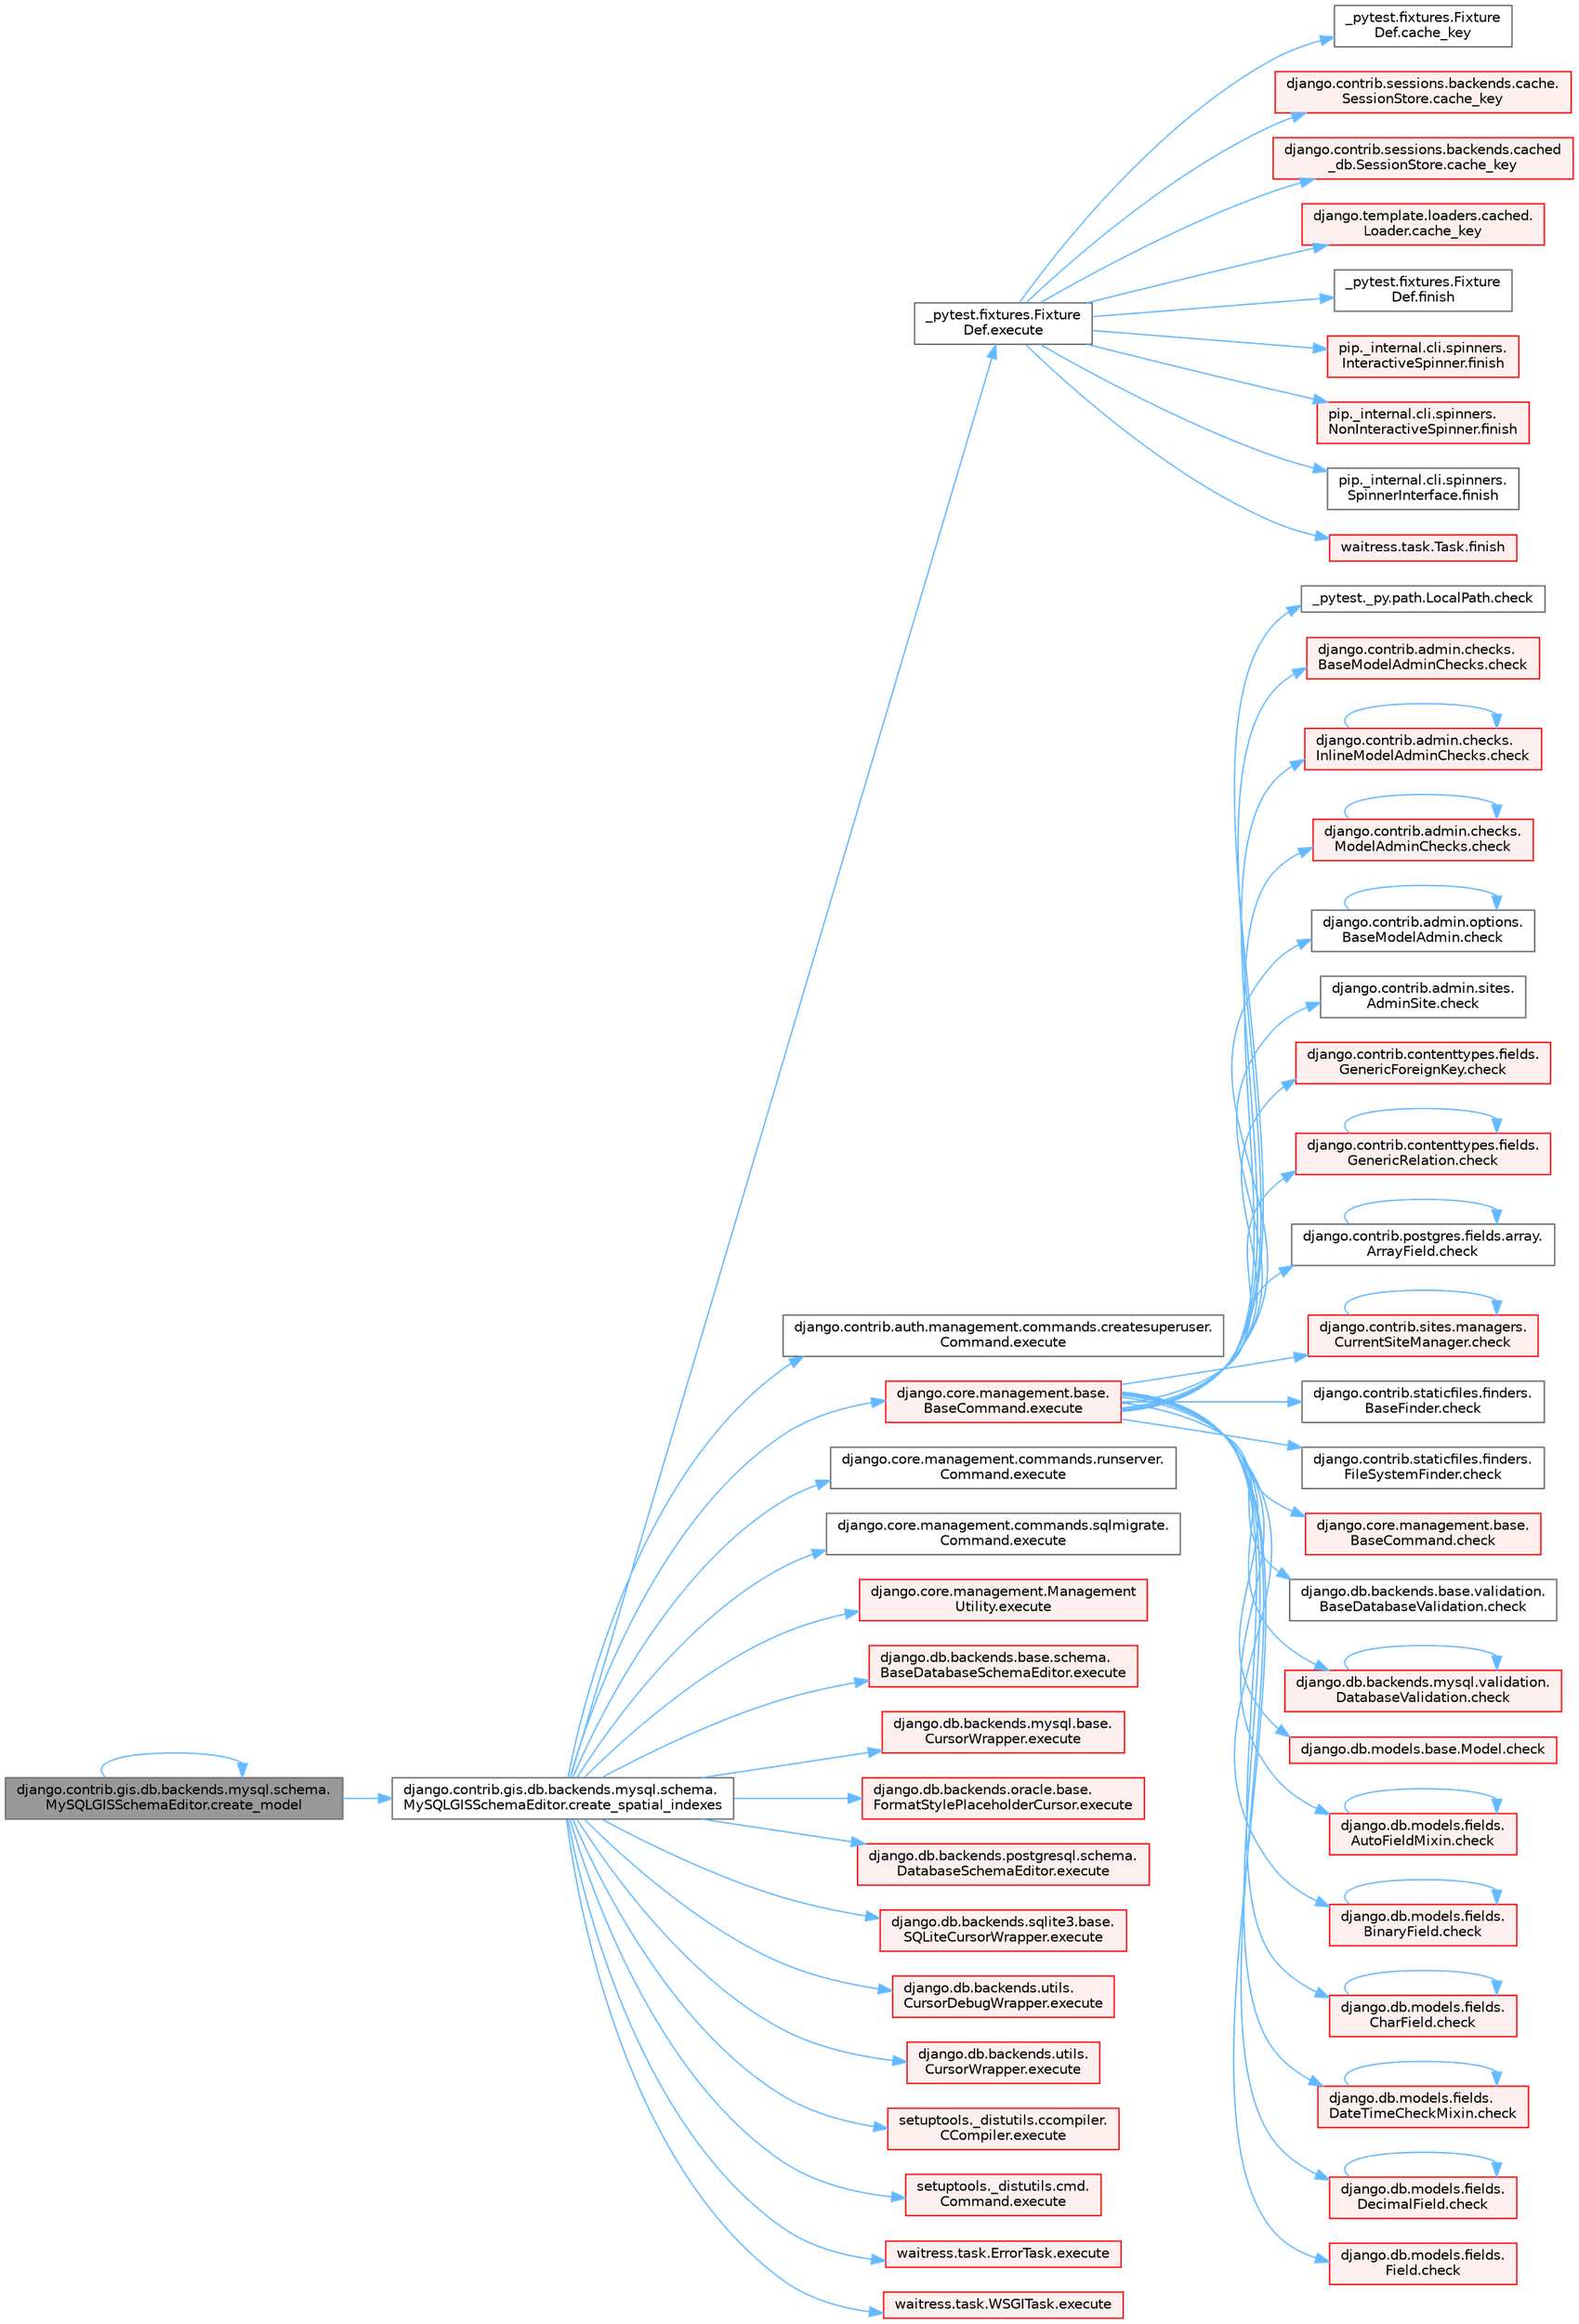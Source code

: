 digraph "django.contrib.gis.db.backends.mysql.schema.MySQLGISSchemaEditor.create_model"
{
 // LATEX_PDF_SIZE
  bgcolor="transparent";
  edge [fontname=Helvetica,fontsize=10,labelfontname=Helvetica,labelfontsize=10];
  node [fontname=Helvetica,fontsize=10,shape=box,height=0.2,width=0.4];
  rankdir="LR";
  Node1 [id="Node000001",label="django.contrib.gis.db.backends.mysql.schema.\lMySQLGISSchemaEditor.create_model",height=0.2,width=0.4,color="gray40", fillcolor="grey60", style="filled", fontcolor="black",tooltip=" "];
  Node1 -> Node1 [id="edge1_Node000001_Node000001",color="steelblue1",style="solid",tooltip=" "];
  Node1 -> Node2 [id="edge2_Node000001_Node000002",color="steelblue1",style="solid",tooltip=" "];
  Node2 [id="Node000002",label="django.contrib.gis.db.backends.mysql.schema.\lMySQLGISSchemaEditor.create_spatial_indexes",height=0.2,width=0.4,color="grey40", fillcolor="white", style="filled",URL="$classdjango_1_1contrib_1_1gis_1_1db_1_1backends_1_1mysql_1_1schema_1_1_my_s_q_l_g_i_s_schema_editor.html#ab01e4e9753b9691b274cfe31c800fb87",tooltip=" "];
  Node2 -> Node3 [id="edge3_Node000002_Node000003",color="steelblue1",style="solid",tooltip=" "];
  Node3 [id="Node000003",label="_pytest.fixtures.Fixture\lDef.execute",height=0.2,width=0.4,color="grey40", fillcolor="white", style="filled",URL="$class__pytest_1_1fixtures_1_1_fixture_def.html#ac27e0caaadd6404ffc2715216b643993",tooltip=" "];
  Node3 -> Node4 [id="edge4_Node000003_Node000004",color="steelblue1",style="solid",tooltip=" "];
  Node4 [id="Node000004",label="_pytest.fixtures.Fixture\lDef.cache_key",height=0.2,width=0.4,color="grey40", fillcolor="white", style="filled",URL="$class__pytest_1_1fixtures_1_1_fixture_def.html#ad3f8a8a2b9cfb9282c8c3ddff700ccdd",tooltip=" "];
  Node3 -> Node5 [id="edge5_Node000003_Node000005",color="steelblue1",style="solid",tooltip=" "];
  Node5 [id="Node000005",label="django.contrib.sessions.backends.cache.\lSessionStore.cache_key",height=0.2,width=0.4,color="red", fillcolor="#FFF0F0", style="filled",URL="$classdjango_1_1contrib_1_1sessions_1_1backends_1_1cache_1_1_session_store.html#aaad1a2e0950477787b815baa4327f739",tooltip=" "];
  Node3 -> Node2884 [id="edge6_Node000003_Node002884",color="steelblue1",style="solid",tooltip=" "];
  Node2884 [id="Node002884",label="django.contrib.sessions.backends.cached\l_db.SessionStore.cache_key",height=0.2,width=0.4,color="red", fillcolor="#FFF0F0", style="filled",URL="$classdjango_1_1contrib_1_1sessions_1_1backends_1_1cached__db_1_1_session_store.html#a9fc2ec7b2fb96dbebea8592f2618eda0",tooltip=" "];
  Node3 -> Node2885 [id="edge7_Node000003_Node002885",color="steelblue1",style="solid",tooltip=" "];
  Node2885 [id="Node002885",label="django.template.loaders.cached.\lLoader.cache_key",height=0.2,width=0.4,color="red", fillcolor="#FFF0F0", style="filled",URL="$classdjango_1_1template_1_1loaders_1_1cached_1_1_loader.html#a85358b9120d3b332aad464ab17e92e0f",tooltip=" "];
  Node3 -> Node4520 [id="edge8_Node000003_Node004520",color="steelblue1",style="solid",tooltip=" "];
  Node4520 [id="Node004520",label="_pytest.fixtures.Fixture\lDef.finish",height=0.2,width=0.4,color="grey40", fillcolor="white", style="filled",URL="$class__pytest_1_1fixtures_1_1_fixture_def.html#adc58c655bc10cbc7203fd272fa72742a",tooltip=" "];
  Node3 -> Node4521 [id="edge9_Node000003_Node004521",color="steelblue1",style="solid",tooltip=" "];
  Node4521 [id="Node004521",label="pip._internal.cli.spinners.\lInteractiveSpinner.finish",height=0.2,width=0.4,color="red", fillcolor="#FFF0F0", style="filled",URL="$classpip_1_1__internal_1_1cli_1_1spinners_1_1_interactive_spinner.html#aa8e59d36acbf1a072233ae62dbea45d6",tooltip=" "];
  Node3 -> Node4522 [id="edge10_Node000003_Node004522",color="steelblue1",style="solid",tooltip=" "];
  Node4522 [id="Node004522",label="pip._internal.cli.spinners.\lNonInteractiveSpinner.finish",height=0.2,width=0.4,color="red", fillcolor="#FFF0F0", style="filled",URL="$classpip_1_1__internal_1_1cli_1_1spinners_1_1_non_interactive_spinner.html#ab9e9471a0386ea2534995b8542690626",tooltip=" "];
  Node3 -> Node4525 [id="edge11_Node000003_Node004525",color="steelblue1",style="solid",tooltip=" "];
  Node4525 [id="Node004525",label="pip._internal.cli.spinners.\lSpinnerInterface.finish",height=0.2,width=0.4,color="grey40", fillcolor="white", style="filled",URL="$classpip_1_1__internal_1_1cli_1_1spinners_1_1_spinner_interface.html#aa68c13d395603a63a6d129ff04f8e843",tooltip=" "];
  Node3 -> Node4526 [id="edge12_Node000003_Node004526",color="steelblue1",style="solid",tooltip=" "];
  Node4526 [id="Node004526",label="waitress.task.Task.finish",height=0.2,width=0.4,color="red", fillcolor="#FFF0F0", style="filled",URL="$classwaitress_1_1task_1_1_task.html#a1e94739ac27e14a159d0e17c6d3e54b2",tooltip=" "];
  Node2 -> Node3950 [id="edge13_Node000002_Node003950",color="steelblue1",style="solid",tooltip=" "];
  Node3950 [id="Node003950",label="django.contrib.auth.management.commands.createsuperuser.\lCommand.execute",height=0.2,width=0.4,color="grey40", fillcolor="white", style="filled",URL="$classdjango_1_1contrib_1_1auth_1_1management_1_1commands_1_1createsuperuser_1_1_command.html#a4dc8ad9953fcae01a4c61c32fe4c6540",tooltip=" "];
  Node2 -> Node3951 [id="edge14_Node000002_Node003951",color="steelblue1",style="solid",tooltip=" "];
  Node3951 [id="Node003951",label="django.core.management.base.\lBaseCommand.execute",height=0.2,width=0.4,color="red", fillcolor="#FFF0F0", style="filled",URL="$classdjango_1_1core_1_1management_1_1base_1_1_base_command.html#a5621c1fb51be6a2deff6777d90c25ee0",tooltip=" "];
  Node3951 -> Node11 [id="edge15_Node003951_Node000011",color="steelblue1",style="solid",tooltip=" "];
  Node11 [id="Node000011",label="_pytest._py.path.LocalPath.check",height=0.2,width=0.4,color="grey40", fillcolor="white", style="filled",URL="$class__pytest_1_1__py_1_1path_1_1_local_path.html#a4b987fb8998938ae4a5f4ed6aebf69ea",tooltip=" "];
  Node3951 -> Node12 [id="edge16_Node003951_Node000012",color="steelblue1",style="solid",tooltip=" "];
  Node12 [id="Node000012",label="django.contrib.admin.checks.\lBaseModelAdminChecks.check",height=0.2,width=0.4,color="red", fillcolor="#FFF0F0", style="filled",URL="$classdjango_1_1contrib_1_1admin_1_1checks_1_1_base_model_admin_checks.html#a11595bf2b8d59e96fee553e518494d6d",tooltip=" "];
  Node3951 -> Node45 [id="edge17_Node003951_Node000045",color="steelblue1",style="solid",tooltip=" "];
  Node45 [id="Node000045",label="django.contrib.admin.checks.\lInlineModelAdminChecks.check",height=0.2,width=0.4,color="red", fillcolor="#FFF0F0", style="filled",URL="$classdjango_1_1contrib_1_1admin_1_1checks_1_1_inline_model_admin_checks.html#acdf096659f73e5facb970e774e61f7cc",tooltip=" "];
  Node45 -> Node45 [id="edge18_Node000045_Node000045",color="steelblue1",style="solid",tooltip=" "];
  Node3951 -> Node54 [id="edge19_Node003951_Node000054",color="steelblue1",style="solid",tooltip=" "];
  Node54 [id="Node000054",label="django.contrib.admin.checks.\lModelAdminChecks.check",height=0.2,width=0.4,color="red", fillcolor="#FFF0F0", style="filled",URL="$classdjango_1_1contrib_1_1admin_1_1checks_1_1_model_admin_checks.html#afedbd9df38a2915eb0a5a9cea0731bc3",tooltip=" "];
  Node54 -> Node54 [id="edge20_Node000054_Node000054",color="steelblue1",style="solid",tooltip=" "];
  Node3951 -> Node74 [id="edge21_Node003951_Node000074",color="steelblue1",style="solid",tooltip=" "];
  Node74 [id="Node000074",label="django.contrib.admin.options.\lBaseModelAdmin.check",height=0.2,width=0.4,color="grey40", fillcolor="white", style="filled",URL="$classdjango_1_1contrib_1_1admin_1_1options_1_1_base_model_admin.html#af32f399c528a3e552e7518976cc41a5b",tooltip=" "];
  Node74 -> Node74 [id="edge22_Node000074_Node000074",color="steelblue1",style="solid",tooltip=" "];
  Node3951 -> Node75 [id="edge23_Node003951_Node000075",color="steelblue1",style="solid",tooltip=" "];
  Node75 [id="Node000075",label="django.contrib.admin.sites.\lAdminSite.check",height=0.2,width=0.4,color="grey40", fillcolor="white", style="filled",URL="$classdjango_1_1contrib_1_1admin_1_1sites_1_1_admin_site.html#aefedadd8ec4a978001a8182443f0a75e",tooltip=" "];
  Node3951 -> Node76 [id="edge24_Node003951_Node000076",color="steelblue1",style="solid",tooltip=" "];
  Node76 [id="Node000076",label="django.contrib.contenttypes.fields.\lGenericForeignKey.check",height=0.2,width=0.4,color="red", fillcolor="#FFF0F0", style="filled",URL="$classdjango_1_1contrib_1_1contenttypes_1_1fields_1_1_generic_foreign_key.html#a825d4540a94bc23ef0ce2a03f4ddb7fc",tooltip=" "];
  Node3951 -> Node788 [id="edge25_Node003951_Node000788",color="steelblue1",style="solid",tooltip=" "];
  Node788 [id="Node000788",label="django.contrib.contenttypes.fields.\lGenericRelation.check",height=0.2,width=0.4,color="red", fillcolor="#FFF0F0", style="filled",URL="$classdjango_1_1contrib_1_1contenttypes_1_1fields_1_1_generic_relation.html#a45d009ec3d4930825210c7ec1bc16cac",tooltip=" "];
  Node788 -> Node788 [id="edge26_Node000788_Node000788",color="steelblue1",style="solid",tooltip=" "];
  Node3951 -> Node792 [id="edge27_Node003951_Node000792",color="steelblue1",style="solid",tooltip=" "];
  Node792 [id="Node000792",label="django.contrib.postgres.fields.array.\lArrayField.check",height=0.2,width=0.4,color="grey40", fillcolor="white", style="filled",URL="$classdjango_1_1contrib_1_1postgres_1_1fields_1_1array_1_1_array_field.html#a3bfc183c9c8aad5ba35799fd720e9105",tooltip=" "];
  Node792 -> Node792 [id="edge28_Node000792_Node000792",color="steelblue1",style="solid",tooltip=" "];
  Node3951 -> Node793 [id="edge29_Node003951_Node000793",color="steelblue1",style="solid",tooltip=" "];
  Node793 [id="Node000793",label="django.contrib.sites.managers.\lCurrentSiteManager.check",height=0.2,width=0.4,color="red", fillcolor="#FFF0F0", style="filled",URL="$classdjango_1_1contrib_1_1sites_1_1managers_1_1_current_site_manager.html#a24104e33647bb4f4a78f9a3b6f815248",tooltip=" "];
  Node793 -> Node793 [id="edge30_Node000793_Node000793",color="steelblue1",style="solid",tooltip=" "];
  Node3951 -> Node2161 [id="edge31_Node003951_Node002161",color="steelblue1",style="solid",tooltip=" "];
  Node2161 [id="Node002161",label="django.contrib.staticfiles.finders.\lBaseFinder.check",height=0.2,width=0.4,color="grey40", fillcolor="white", style="filled",URL="$classdjango_1_1contrib_1_1staticfiles_1_1finders_1_1_base_finder.html#ab92c4f7950eea18b75fdb93463b0d29d",tooltip=" "];
  Node3951 -> Node2162 [id="edge32_Node003951_Node002162",color="steelblue1",style="solid",tooltip=" "];
  Node2162 [id="Node002162",label="django.contrib.staticfiles.finders.\lFileSystemFinder.check",height=0.2,width=0.4,color="grey40", fillcolor="white", style="filled",URL="$classdjango_1_1contrib_1_1staticfiles_1_1finders_1_1_file_system_finder.html#a709eac9ec46c5e67a0ba159b658dc15a",tooltip=" "];
  Node3951 -> Node2163 [id="edge33_Node003951_Node002163",color="steelblue1",style="solid",tooltip=" "];
  Node2163 [id="Node002163",label="django.core.management.base.\lBaseCommand.check",height=0.2,width=0.4,color="red", fillcolor="#FFF0F0", style="filled",URL="$classdjango_1_1core_1_1management_1_1base_1_1_base_command.html#a0ff1b562b3f6e68600b828fce3cf09b6",tooltip=" "];
  Node3951 -> Node2164 [id="edge34_Node003951_Node002164",color="steelblue1",style="solid",tooltip=" "];
  Node2164 [id="Node002164",label="django.db.backends.base.validation.\lBaseDatabaseValidation.check",height=0.2,width=0.4,color="grey40", fillcolor="white", style="filled",URL="$classdjango_1_1db_1_1backends_1_1base_1_1validation_1_1_base_database_validation.html#aba603612877c7a309dad634f434bf751",tooltip=" "];
  Node3951 -> Node2165 [id="edge35_Node003951_Node002165",color="steelblue1",style="solid",tooltip=" "];
  Node2165 [id="Node002165",label="django.db.backends.mysql.validation.\lDatabaseValidation.check",height=0.2,width=0.4,color="red", fillcolor="#FFF0F0", style="filled",URL="$classdjango_1_1db_1_1backends_1_1mysql_1_1validation_1_1_database_validation.html#ae97ac90b3d18457f080c5eb1c0412d88",tooltip=" "];
  Node2165 -> Node2165 [id="edge36_Node002165_Node002165",color="steelblue1",style="solid",tooltip=" "];
  Node3951 -> Node2167 [id="edge37_Node003951_Node002167",color="steelblue1",style="solid",tooltip=" "];
  Node2167 [id="Node002167",label="django.db.models.base.Model.check",height=0.2,width=0.4,color="red", fillcolor="#FFF0F0", style="filled",URL="$classdjango_1_1db_1_1models_1_1base_1_1_model.html#ab2d7ad77a925236e80619ead6c3d7f4b",tooltip=" "];
  Node3951 -> Node2187 [id="edge38_Node003951_Node002187",color="steelblue1",style="solid",tooltip=" "];
  Node2187 [id="Node002187",label="django.db.models.fields.\lAutoFieldMixin.check",height=0.2,width=0.4,color="red", fillcolor="#FFF0F0", style="filled",URL="$classdjango_1_1db_1_1models_1_1fields_1_1_auto_field_mixin.html#a85eb07224cb0ac2d36fbd60bca546bef",tooltip=" "];
  Node2187 -> Node2187 [id="edge39_Node002187_Node002187",color="steelblue1",style="solid",tooltip=" "];
  Node3951 -> Node2190 [id="edge40_Node003951_Node002190",color="steelblue1",style="solid",tooltip=" "];
  Node2190 [id="Node002190",label="django.db.models.fields.\lBinaryField.check",height=0.2,width=0.4,color="red", fillcolor="#FFF0F0", style="filled",URL="$classdjango_1_1db_1_1models_1_1fields_1_1_binary_field.html#a51c981fa6aa2a2e1d4efcfa766673646",tooltip=" "];
  Node2190 -> Node2190 [id="edge41_Node002190_Node002190",color="steelblue1",style="solid",tooltip=" "];
  Node3951 -> Node2192 [id="edge42_Node003951_Node002192",color="steelblue1",style="solid",tooltip=" "];
  Node2192 [id="Node002192",label="django.db.models.fields.\lCharField.check",height=0.2,width=0.4,color="red", fillcolor="#FFF0F0", style="filled",URL="$classdjango_1_1db_1_1models_1_1fields_1_1_char_field.html#a0eb18a4df8ce40930eb724339c6441b0",tooltip=" "];
  Node2192 -> Node2192 [id="edge43_Node002192_Node002192",color="steelblue1",style="solid",tooltip=" "];
  Node3951 -> Node2196 [id="edge44_Node003951_Node002196",color="steelblue1",style="solid",tooltip=" "];
  Node2196 [id="Node002196",label="django.db.models.fields.\lDateTimeCheckMixin.check",height=0.2,width=0.4,color="red", fillcolor="#FFF0F0", style="filled",URL="$classdjango_1_1db_1_1models_1_1fields_1_1_date_time_check_mixin.html#ab7287b8bf80b28f6f50dec25d9a67a3a",tooltip=" "];
  Node2196 -> Node2196 [id="edge45_Node002196_Node002196",color="steelblue1",style="solid",tooltip=" "];
  Node3951 -> Node2206 [id="edge46_Node003951_Node002206",color="steelblue1",style="solid",tooltip=" "];
  Node2206 [id="Node002206",label="django.db.models.fields.\lDecimalField.check",height=0.2,width=0.4,color="red", fillcolor="#FFF0F0", style="filled",URL="$classdjango_1_1db_1_1models_1_1fields_1_1_decimal_field.html#ab3ffc1695661a8734c24c28af00b6069",tooltip=" "];
  Node2206 -> Node2206 [id="edge47_Node002206_Node002206",color="steelblue1",style="solid",tooltip=" "];
  Node3951 -> Node2210 [id="edge48_Node003951_Node002210",color="steelblue1",style="solid",tooltip=" "];
  Node2210 [id="Node002210",label="django.db.models.fields.\lField.check",height=0.2,width=0.4,color="red", fillcolor="#FFF0F0", style="filled",URL="$classdjango_1_1db_1_1models_1_1fields_1_1_field.html#ad2ebd34e73f0b1ff16ba6b6f155633ac",tooltip=" "];
  Node2 -> Node3953 [id="edge49_Node000002_Node003953",color="steelblue1",style="solid",tooltip=" "];
  Node3953 [id="Node003953",label="django.core.management.commands.runserver.\lCommand.execute",height=0.2,width=0.4,color="grey40", fillcolor="white", style="filled",URL="$classdjango_1_1core_1_1management_1_1commands_1_1runserver_1_1_command.html#a86b4bdbf596d9f612125e143148d9919",tooltip=" "];
  Node2 -> Node3954 [id="edge50_Node000002_Node003954",color="steelblue1",style="solid",tooltip=" "];
  Node3954 [id="Node003954",label="django.core.management.commands.sqlmigrate.\lCommand.execute",height=0.2,width=0.4,color="grey40", fillcolor="white", style="filled",URL="$classdjango_1_1core_1_1management_1_1commands_1_1sqlmigrate_1_1_command.html#ad47c65d3d4820430ce43bb5f2086789d",tooltip=" "];
  Node2 -> Node3955 [id="edge51_Node000002_Node003955",color="steelblue1",style="solid",tooltip=" "];
  Node3955 [id="Node003955",label="django.core.management.Management\lUtility.execute",height=0.2,width=0.4,color="red", fillcolor="#FFF0F0", style="filled",URL="$classdjango_1_1core_1_1management_1_1_management_utility.html#ab2752203019f6a6274c55e096770c008",tooltip=" "];
  Node2 -> Node3963 [id="edge52_Node000002_Node003963",color="steelblue1",style="solid",tooltip=" "];
  Node3963 [id="Node003963",label="django.db.backends.base.schema.\lBaseDatabaseSchemaEditor.execute",height=0.2,width=0.4,color="red", fillcolor="#FFF0F0", style="filled",URL="$classdjango_1_1db_1_1backends_1_1base_1_1schema_1_1_base_database_schema_editor.html#a964d07b6ba94dc1698e896feeeb57353",tooltip=" "];
  Node2 -> Node3966 [id="edge53_Node000002_Node003966",color="steelblue1",style="solid",tooltip=" "];
  Node3966 [id="Node003966",label="django.db.backends.mysql.base.\lCursorWrapper.execute",height=0.2,width=0.4,color="red", fillcolor="#FFF0F0", style="filled",URL="$classdjango_1_1db_1_1backends_1_1mysql_1_1base_1_1_cursor_wrapper.html#a6b2d41b73d7c215224f1e994aad6ad60",tooltip=" "];
  Node2 -> Node3967 [id="edge54_Node000002_Node003967",color="steelblue1",style="solid",tooltip=" "];
  Node3967 [id="Node003967",label="django.db.backends.oracle.base.\lFormatStylePlaceholderCursor.execute",height=0.2,width=0.4,color="red", fillcolor="#FFF0F0", style="filled",URL="$classdjango_1_1db_1_1backends_1_1oracle_1_1base_1_1_format_style_placeholder_cursor.html#a0717bdbea59134a88e5f10399c33a251",tooltip=" "];
  Node2 -> Node3973 [id="edge55_Node000002_Node003973",color="steelblue1",style="solid",tooltip=" "];
  Node3973 [id="Node003973",label="django.db.backends.postgresql.schema.\lDatabaseSchemaEditor.execute",height=0.2,width=0.4,color="red", fillcolor="#FFF0F0", style="filled",URL="$classdjango_1_1db_1_1backends_1_1postgresql_1_1schema_1_1_database_schema_editor.html#afe7e39d1fd0ac2c6216f90295b9382ae",tooltip=" "];
  Node2 -> Node3974 [id="edge56_Node000002_Node003974",color="steelblue1",style="solid",tooltip=" "];
  Node3974 [id="Node003974",label="django.db.backends.sqlite3.base.\lSQLiteCursorWrapper.execute",height=0.2,width=0.4,color="red", fillcolor="#FFF0F0", style="filled",URL="$classdjango_1_1db_1_1backends_1_1sqlite3_1_1base_1_1_s_q_lite_cursor_wrapper.html#a41115eb3813040514a6c6c7111aa0b57",tooltip=" "];
  Node2 -> Node3976 [id="edge57_Node000002_Node003976",color="steelblue1",style="solid",tooltip=" "];
  Node3976 [id="Node003976",label="django.db.backends.utils.\lCursorDebugWrapper.execute",height=0.2,width=0.4,color="red", fillcolor="#FFF0F0", style="filled",URL="$classdjango_1_1db_1_1backends_1_1utils_1_1_cursor_debug_wrapper.html#af0443013785fceb3f05b38198a71ca3f",tooltip=" "];
  Node2 -> Node3977 [id="edge58_Node000002_Node003977",color="steelblue1",style="solid",tooltip=" "];
  Node3977 [id="Node003977",label="django.db.backends.utils.\lCursorWrapper.execute",height=0.2,width=0.4,color="red", fillcolor="#FFF0F0", style="filled",URL="$classdjango_1_1db_1_1backends_1_1utils_1_1_cursor_wrapper.html#a7d0bc9b6584c9fee961505e1d460547c",tooltip=" "];
  Node2 -> Node3980 [id="edge59_Node000002_Node003980",color="steelblue1",style="solid",tooltip=" "];
  Node3980 [id="Node003980",label="setuptools._distutils.ccompiler.\lCCompiler.execute",height=0.2,width=0.4,color="red", fillcolor="#FFF0F0", style="filled",URL="$classsetuptools_1_1__distutils_1_1ccompiler_1_1_c_compiler.html#a726dd6c4cc45b2077fa6bc43dc8fe60e",tooltip=" "];
  Node2 -> Node3981 [id="edge60_Node000002_Node003981",color="steelblue1",style="solid",tooltip=" "];
  Node3981 [id="Node003981",label="setuptools._distutils.cmd.\lCommand.execute",height=0.2,width=0.4,color="red", fillcolor="#FFF0F0", style="filled",URL="$classsetuptools_1_1__distutils_1_1cmd_1_1_command.html#a371b567539d5bc0e2a134bf361e97b38",tooltip=" "];
  Node2 -> Node3982 [id="edge61_Node000002_Node003982",color="steelblue1",style="solid",tooltip=" "];
  Node3982 [id="Node003982",label="waitress.task.ErrorTask.execute",height=0.2,width=0.4,color="red", fillcolor="#FFF0F0", style="filled",URL="$classwaitress_1_1task_1_1_error_task.html#ad5c6d14c13ba3d33e82b1b138e634bb0",tooltip=" "];
  Node2 -> Node3983 [id="edge62_Node000002_Node003983",color="steelblue1",style="solid",tooltip=" "];
  Node3983 [id="Node003983",label="waitress.task.WSGITask.execute",height=0.2,width=0.4,color="red", fillcolor="#FFF0F0", style="filled",URL="$classwaitress_1_1task_1_1_w_s_g_i_task.html#ac677ac1c03116dfa724298750580883b",tooltip=" "];
}
